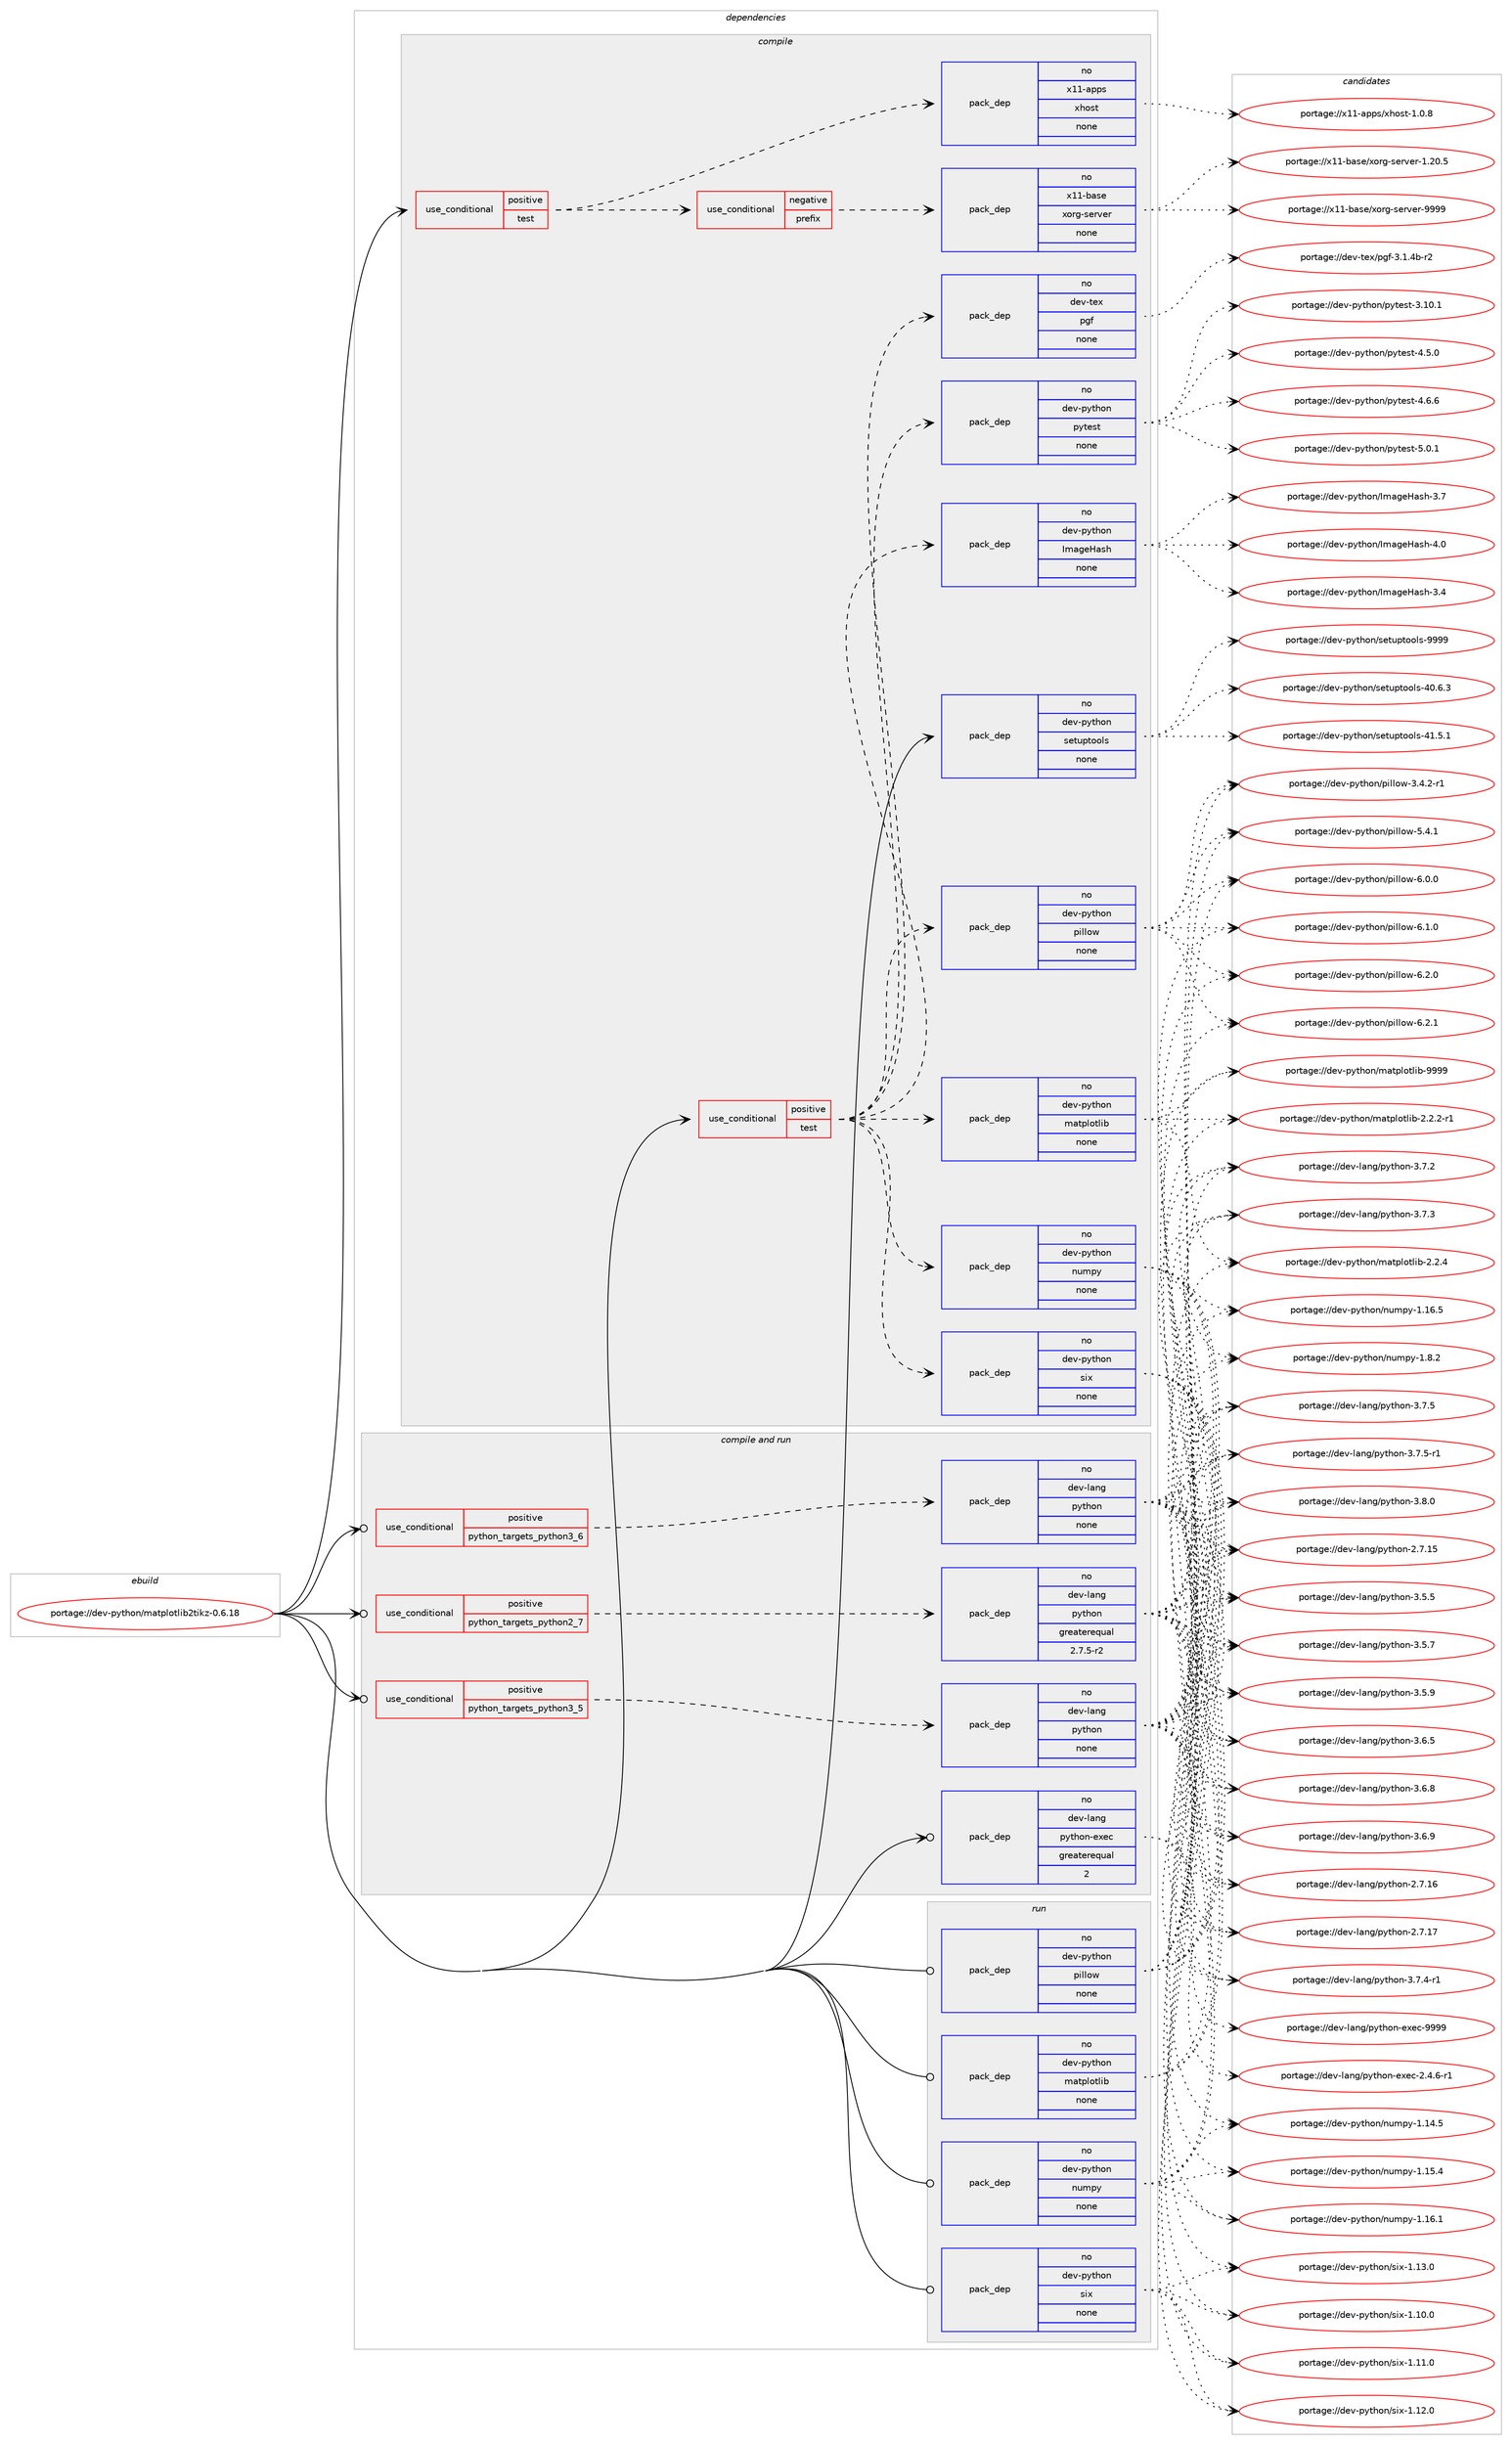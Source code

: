 digraph prolog {

# *************
# Graph options
# *************

newrank=true;
concentrate=true;
compound=true;
graph [rankdir=LR,fontname=Helvetica,fontsize=10,ranksep=1.5];#, ranksep=2.5, nodesep=0.2];
edge  [arrowhead=vee];
node  [fontname=Helvetica,fontsize=10];

# **********
# The ebuild
# **********

subgraph cluster_leftcol {
color=gray;
rank=same;
label=<<i>ebuild</i>>;
id [label="portage://dev-python/matplotlib2tikz-0.6.18", color=red, width=4, href="../dev-python/matplotlib2tikz-0.6.18.svg"];
}

# ****************
# The dependencies
# ****************

subgraph cluster_midcol {
color=gray;
label=<<i>dependencies</i>>;
subgraph cluster_compile {
fillcolor="#eeeeee";
style=filled;
label=<<i>compile</i>>;
subgraph cond31677 {
dependency149177 [label=<<TABLE BORDER="0" CELLBORDER="1" CELLSPACING="0" CELLPADDING="4"><TR><TD ROWSPAN="3" CELLPADDING="10">use_conditional</TD></TR><TR><TD>positive</TD></TR><TR><TD>test</TD></TR></TABLE>>, shape=none, color=red];
subgraph cond31678 {
dependency149178 [label=<<TABLE BORDER="0" CELLBORDER="1" CELLSPACING="0" CELLPADDING="4"><TR><TD ROWSPAN="3" CELLPADDING="10">use_conditional</TD></TR><TR><TD>negative</TD></TR><TR><TD>prefix</TD></TR></TABLE>>, shape=none, color=red];
subgraph pack114174 {
dependency149179 [label=<<TABLE BORDER="0" CELLBORDER="1" CELLSPACING="0" CELLPADDING="4" WIDTH="220"><TR><TD ROWSPAN="6" CELLPADDING="30">pack_dep</TD></TR><TR><TD WIDTH="110">no</TD></TR><TR><TD>x11-base</TD></TR><TR><TD>xorg-server</TD></TR><TR><TD>none</TD></TR><TR><TD></TD></TR></TABLE>>, shape=none, color=blue];
}
dependency149178:e -> dependency149179:w [weight=20,style="dashed",arrowhead="vee"];
}
dependency149177:e -> dependency149178:w [weight=20,style="dashed",arrowhead="vee"];
subgraph pack114175 {
dependency149180 [label=<<TABLE BORDER="0" CELLBORDER="1" CELLSPACING="0" CELLPADDING="4" WIDTH="220"><TR><TD ROWSPAN="6" CELLPADDING="30">pack_dep</TD></TR><TR><TD WIDTH="110">no</TD></TR><TR><TD>x11-apps</TD></TR><TR><TD>xhost</TD></TR><TR><TD>none</TD></TR><TR><TD></TD></TR></TABLE>>, shape=none, color=blue];
}
dependency149177:e -> dependency149180:w [weight=20,style="dashed",arrowhead="vee"];
}
id:e -> dependency149177:w [weight=20,style="solid",arrowhead="vee"];
subgraph cond31679 {
dependency149181 [label=<<TABLE BORDER="0" CELLBORDER="1" CELLSPACING="0" CELLPADDING="4"><TR><TD ROWSPAN="3" CELLPADDING="10">use_conditional</TD></TR><TR><TD>positive</TD></TR><TR><TD>test</TD></TR></TABLE>>, shape=none, color=red];
subgraph pack114176 {
dependency149182 [label=<<TABLE BORDER="0" CELLBORDER="1" CELLSPACING="0" CELLPADDING="4" WIDTH="220"><TR><TD ROWSPAN="6" CELLPADDING="30">pack_dep</TD></TR><TR><TD WIDTH="110">no</TD></TR><TR><TD>dev-python</TD></TR><TR><TD>matplotlib</TD></TR><TR><TD>none</TD></TR><TR><TD></TD></TR></TABLE>>, shape=none, color=blue];
}
dependency149181:e -> dependency149182:w [weight=20,style="dashed",arrowhead="vee"];
subgraph pack114177 {
dependency149183 [label=<<TABLE BORDER="0" CELLBORDER="1" CELLSPACING="0" CELLPADDING="4" WIDTH="220"><TR><TD ROWSPAN="6" CELLPADDING="30">pack_dep</TD></TR><TR><TD WIDTH="110">no</TD></TR><TR><TD>dev-python</TD></TR><TR><TD>numpy</TD></TR><TR><TD>none</TD></TR><TR><TD></TD></TR></TABLE>>, shape=none, color=blue];
}
dependency149181:e -> dependency149183:w [weight=20,style="dashed",arrowhead="vee"];
subgraph pack114178 {
dependency149184 [label=<<TABLE BORDER="0" CELLBORDER="1" CELLSPACING="0" CELLPADDING="4" WIDTH="220"><TR><TD ROWSPAN="6" CELLPADDING="30">pack_dep</TD></TR><TR><TD WIDTH="110">no</TD></TR><TR><TD>dev-python</TD></TR><TR><TD>pillow</TD></TR><TR><TD>none</TD></TR><TR><TD></TD></TR></TABLE>>, shape=none, color=blue];
}
dependency149181:e -> dependency149184:w [weight=20,style="dashed",arrowhead="vee"];
subgraph pack114179 {
dependency149185 [label=<<TABLE BORDER="0" CELLBORDER="1" CELLSPACING="0" CELLPADDING="4" WIDTH="220"><TR><TD ROWSPAN="6" CELLPADDING="30">pack_dep</TD></TR><TR><TD WIDTH="110">no</TD></TR><TR><TD>dev-python</TD></TR><TR><TD>six</TD></TR><TR><TD>none</TD></TR><TR><TD></TD></TR></TABLE>>, shape=none, color=blue];
}
dependency149181:e -> dependency149185:w [weight=20,style="dashed",arrowhead="vee"];
subgraph pack114180 {
dependency149186 [label=<<TABLE BORDER="0" CELLBORDER="1" CELLSPACING="0" CELLPADDING="4" WIDTH="220"><TR><TD ROWSPAN="6" CELLPADDING="30">pack_dep</TD></TR><TR><TD WIDTH="110">no</TD></TR><TR><TD>dev-python</TD></TR><TR><TD>ImageHash</TD></TR><TR><TD>none</TD></TR><TR><TD></TD></TR></TABLE>>, shape=none, color=blue];
}
dependency149181:e -> dependency149186:w [weight=20,style="dashed",arrowhead="vee"];
subgraph pack114181 {
dependency149187 [label=<<TABLE BORDER="0" CELLBORDER="1" CELLSPACING="0" CELLPADDING="4" WIDTH="220"><TR><TD ROWSPAN="6" CELLPADDING="30">pack_dep</TD></TR><TR><TD WIDTH="110">no</TD></TR><TR><TD>dev-python</TD></TR><TR><TD>pytest</TD></TR><TR><TD>none</TD></TR><TR><TD></TD></TR></TABLE>>, shape=none, color=blue];
}
dependency149181:e -> dependency149187:w [weight=20,style="dashed",arrowhead="vee"];
subgraph pack114182 {
dependency149188 [label=<<TABLE BORDER="0" CELLBORDER="1" CELLSPACING="0" CELLPADDING="4" WIDTH="220"><TR><TD ROWSPAN="6" CELLPADDING="30">pack_dep</TD></TR><TR><TD WIDTH="110">no</TD></TR><TR><TD>dev-tex</TD></TR><TR><TD>pgf</TD></TR><TR><TD>none</TD></TR><TR><TD></TD></TR></TABLE>>, shape=none, color=blue];
}
dependency149181:e -> dependency149188:w [weight=20,style="dashed",arrowhead="vee"];
}
id:e -> dependency149181:w [weight=20,style="solid",arrowhead="vee"];
subgraph pack114183 {
dependency149189 [label=<<TABLE BORDER="0" CELLBORDER="1" CELLSPACING="0" CELLPADDING="4" WIDTH="220"><TR><TD ROWSPAN="6" CELLPADDING="30">pack_dep</TD></TR><TR><TD WIDTH="110">no</TD></TR><TR><TD>dev-python</TD></TR><TR><TD>setuptools</TD></TR><TR><TD>none</TD></TR><TR><TD></TD></TR></TABLE>>, shape=none, color=blue];
}
id:e -> dependency149189:w [weight=20,style="solid",arrowhead="vee"];
}
subgraph cluster_compileandrun {
fillcolor="#eeeeee";
style=filled;
label=<<i>compile and run</i>>;
subgraph cond31680 {
dependency149190 [label=<<TABLE BORDER="0" CELLBORDER="1" CELLSPACING="0" CELLPADDING="4"><TR><TD ROWSPAN="3" CELLPADDING="10">use_conditional</TD></TR><TR><TD>positive</TD></TR><TR><TD>python_targets_python2_7</TD></TR></TABLE>>, shape=none, color=red];
subgraph pack114184 {
dependency149191 [label=<<TABLE BORDER="0" CELLBORDER="1" CELLSPACING="0" CELLPADDING="4" WIDTH="220"><TR><TD ROWSPAN="6" CELLPADDING="30">pack_dep</TD></TR><TR><TD WIDTH="110">no</TD></TR><TR><TD>dev-lang</TD></TR><TR><TD>python</TD></TR><TR><TD>greaterequal</TD></TR><TR><TD>2.7.5-r2</TD></TR></TABLE>>, shape=none, color=blue];
}
dependency149190:e -> dependency149191:w [weight=20,style="dashed",arrowhead="vee"];
}
id:e -> dependency149190:w [weight=20,style="solid",arrowhead="odotvee"];
subgraph cond31681 {
dependency149192 [label=<<TABLE BORDER="0" CELLBORDER="1" CELLSPACING="0" CELLPADDING="4"><TR><TD ROWSPAN="3" CELLPADDING="10">use_conditional</TD></TR><TR><TD>positive</TD></TR><TR><TD>python_targets_python3_5</TD></TR></TABLE>>, shape=none, color=red];
subgraph pack114185 {
dependency149193 [label=<<TABLE BORDER="0" CELLBORDER="1" CELLSPACING="0" CELLPADDING="4" WIDTH="220"><TR><TD ROWSPAN="6" CELLPADDING="30">pack_dep</TD></TR><TR><TD WIDTH="110">no</TD></TR><TR><TD>dev-lang</TD></TR><TR><TD>python</TD></TR><TR><TD>none</TD></TR><TR><TD></TD></TR></TABLE>>, shape=none, color=blue];
}
dependency149192:e -> dependency149193:w [weight=20,style="dashed",arrowhead="vee"];
}
id:e -> dependency149192:w [weight=20,style="solid",arrowhead="odotvee"];
subgraph cond31682 {
dependency149194 [label=<<TABLE BORDER="0" CELLBORDER="1" CELLSPACING="0" CELLPADDING="4"><TR><TD ROWSPAN="3" CELLPADDING="10">use_conditional</TD></TR><TR><TD>positive</TD></TR><TR><TD>python_targets_python3_6</TD></TR></TABLE>>, shape=none, color=red];
subgraph pack114186 {
dependency149195 [label=<<TABLE BORDER="0" CELLBORDER="1" CELLSPACING="0" CELLPADDING="4" WIDTH="220"><TR><TD ROWSPAN="6" CELLPADDING="30">pack_dep</TD></TR><TR><TD WIDTH="110">no</TD></TR><TR><TD>dev-lang</TD></TR><TR><TD>python</TD></TR><TR><TD>none</TD></TR><TR><TD></TD></TR></TABLE>>, shape=none, color=blue];
}
dependency149194:e -> dependency149195:w [weight=20,style="dashed",arrowhead="vee"];
}
id:e -> dependency149194:w [weight=20,style="solid",arrowhead="odotvee"];
subgraph pack114187 {
dependency149196 [label=<<TABLE BORDER="0" CELLBORDER="1" CELLSPACING="0" CELLPADDING="4" WIDTH="220"><TR><TD ROWSPAN="6" CELLPADDING="30">pack_dep</TD></TR><TR><TD WIDTH="110">no</TD></TR><TR><TD>dev-lang</TD></TR><TR><TD>python-exec</TD></TR><TR><TD>greaterequal</TD></TR><TR><TD>2</TD></TR></TABLE>>, shape=none, color=blue];
}
id:e -> dependency149196:w [weight=20,style="solid",arrowhead="odotvee"];
}
subgraph cluster_run {
fillcolor="#eeeeee";
style=filled;
label=<<i>run</i>>;
subgraph pack114188 {
dependency149197 [label=<<TABLE BORDER="0" CELLBORDER="1" CELLSPACING="0" CELLPADDING="4" WIDTH="220"><TR><TD ROWSPAN="6" CELLPADDING="30">pack_dep</TD></TR><TR><TD WIDTH="110">no</TD></TR><TR><TD>dev-python</TD></TR><TR><TD>matplotlib</TD></TR><TR><TD>none</TD></TR><TR><TD></TD></TR></TABLE>>, shape=none, color=blue];
}
id:e -> dependency149197:w [weight=20,style="solid",arrowhead="odot"];
subgraph pack114189 {
dependency149198 [label=<<TABLE BORDER="0" CELLBORDER="1" CELLSPACING="0" CELLPADDING="4" WIDTH="220"><TR><TD ROWSPAN="6" CELLPADDING="30">pack_dep</TD></TR><TR><TD WIDTH="110">no</TD></TR><TR><TD>dev-python</TD></TR><TR><TD>numpy</TD></TR><TR><TD>none</TD></TR><TR><TD></TD></TR></TABLE>>, shape=none, color=blue];
}
id:e -> dependency149198:w [weight=20,style="solid",arrowhead="odot"];
subgraph pack114190 {
dependency149199 [label=<<TABLE BORDER="0" CELLBORDER="1" CELLSPACING="0" CELLPADDING="4" WIDTH="220"><TR><TD ROWSPAN="6" CELLPADDING="30">pack_dep</TD></TR><TR><TD WIDTH="110">no</TD></TR><TR><TD>dev-python</TD></TR><TR><TD>pillow</TD></TR><TR><TD>none</TD></TR><TR><TD></TD></TR></TABLE>>, shape=none, color=blue];
}
id:e -> dependency149199:w [weight=20,style="solid",arrowhead="odot"];
subgraph pack114191 {
dependency149200 [label=<<TABLE BORDER="0" CELLBORDER="1" CELLSPACING="0" CELLPADDING="4" WIDTH="220"><TR><TD ROWSPAN="6" CELLPADDING="30">pack_dep</TD></TR><TR><TD WIDTH="110">no</TD></TR><TR><TD>dev-python</TD></TR><TR><TD>six</TD></TR><TR><TD>none</TD></TR><TR><TD></TD></TR></TABLE>>, shape=none, color=blue];
}
id:e -> dependency149200:w [weight=20,style="solid",arrowhead="odot"];
}
}

# **************
# The candidates
# **************

subgraph cluster_choices {
rank=same;
color=gray;
label=<<i>candidates</i>>;

subgraph choice114174 {
color=black;
nodesep=1;
choiceportage1204949459897115101471201111141034511510111411810111445494650484653 [label="portage://x11-base/xorg-server-1.20.5", color=red, width=4,href="../x11-base/xorg-server-1.20.5.svg"];
choiceportage120494945989711510147120111114103451151011141181011144557575757 [label="portage://x11-base/xorg-server-9999", color=red, width=4,href="../x11-base/xorg-server-9999.svg"];
dependency149179:e -> choiceportage1204949459897115101471201111141034511510111411810111445494650484653:w [style=dotted,weight="100"];
dependency149179:e -> choiceportage120494945989711510147120111114103451151011141181011144557575757:w [style=dotted,weight="100"];
}
subgraph choice114175 {
color=black;
nodesep=1;
choiceportage1204949459711211211547120104111115116454946484656 [label="portage://x11-apps/xhost-1.0.8", color=red, width=4,href="../x11-apps/xhost-1.0.8.svg"];
dependency149180:e -> choiceportage1204949459711211211547120104111115116454946484656:w [style=dotted,weight="100"];
}
subgraph choice114176 {
color=black;
nodesep=1;
choiceportage100101118451121211161041111104710997116112108111116108105984550465046504511449 [label="portage://dev-python/matplotlib-2.2.2-r1", color=red, width=4,href="../dev-python/matplotlib-2.2.2-r1.svg"];
choiceportage10010111845112121116104111110471099711611210811111610810598455046504652 [label="portage://dev-python/matplotlib-2.2.4", color=red, width=4,href="../dev-python/matplotlib-2.2.4.svg"];
choiceportage100101118451121211161041111104710997116112108111116108105984557575757 [label="portage://dev-python/matplotlib-9999", color=red, width=4,href="../dev-python/matplotlib-9999.svg"];
dependency149182:e -> choiceportage100101118451121211161041111104710997116112108111116108105984550465046504511449:w [style=dotted,weight="100"];
dependency149182:e -> choiceportage10010111845112121116104111110471099711611210811111610810598455046504652:w [style=dotted,weight="100"];
dependency149182:e -> choiceportage100101118451121211161041111104710997116112108111116108105984557575757:w [style=dotted,weight="100"];
}
subgraph choice114177 {
color=black;
nodesep=1;
choiceportage100101118451121211161041111104711011710911212145494649524653 [label="portage://dev-python/numpy-1.14.5", color=red, width=4,href="../dev-python/numpy-1.14.5.svg"];
choiceportage100101118451121211161041111104711011710911212145494649534652 [label="portage://dev-python/numpy-1.15.4", color=red, width=4,href="../dev-python/numpy-1.15.4.svg"];
choiceportage100101118451121211161041111104711011710911212145494649544649 [label="portage://dev-python/numpy-1.16.1", color=red, width=4,href="../dev-python/numpy-1.16.1.svg"];
choiceportage100101118451121211161041111104711011710911212145494649544653 [label="portage://dev-python/numpy-1.16.5", color=red, width=4,href="../dev-python/numpy-1.16.5.svg"];
choiceportage1001011184511212111610411111047110117109112121454946564650 [label="portage://dev-python/numpy-1.8.2", color=red, width=4,href="../dev-python/numpy-1.8.2.svg"];
dependency149183:e -> choiceportage100101118451121211161041111104711011710911212145494649524653:w [style=dotted,weight="100"];
dependency149183:e -> choiceportage100101118451121211161041111104711011710911212145494649534652:w [style=dotted,weight="100"];
dependency149183:e -> choiceportage100101118451121211161041111104711011710911212145494649544649:w [style=dotted,weight="100"];
dependency149183:e -> choiceportage100101118451121211161041111104711011710911212145494649544653:w [style=dotted,weight="100"];
dependency149183:e -> choiceportage1001011184511212111610411111047110117109112121454946564650:w [style=dotted,weight="100"];
}
subgraph choice114178 {
color=black;
nodesep=1;
choiceportage10010111845112121116104111110471121051081081111194551465246504511449 [label="portage://dev-python/pillow-3.4.2-r1", color=red, width=4,href="../dev-python/pillow-3.4.2-r1.svg"];
choiceportage1001011184511212111610411111047112105108108111119455346524649 [label="portage://dev-python/pillow-5.4.1", color=red, width=4,href="../dev-python/pillow-5.4.1.svg"];
choiceportage1001011184511212111610411111047112105108108111119455446484648 [label="portage://dev-python/pillow-6.0.0", color=red, width=4,href="../dev-python/pillow-6.0.0.svg"];
choiceportage1001011184511212111610411111047112105108108111119455446494648 [label="portage://dev-python/pillow-6.1.0", color=red, width=4,href="../dev-python/pillow-6.1.0.svg"];
choiceportage1001011184511212111610411111047112105108108111119455446504648 [label="portage://dev-python/pillow-6.2.0", color=red, width=4,href="../dev-python/pillow-6.2.0.svg"];
choiceportage1001011184511212111610411111047112105108108111119455446504649 [label="portage://dev-python/pillow-6.2.1", color=red, width=4,href="../dev-python/pillow-6.2.1.svg"];
dependency149184:e -> choiceportage10010111845112121116104111110471121051081081111194551465246504511449:w [style=dotted,weight="100"];
dependency149184:e -> choiceportage1001011184511212111610411111047112105108108111119455346524649:w [style=dotted,weight="100"];
dependency149184:e -> choiceportage1001011184511212111610411111047112105108108111119455446484648:w [style=dotted,weight="100"];
dependency149184:e -> choiceportage1001011184511212111610411111047112105108108111119455446494648:w [style=dotted,weight="100"];
dependency149184:e -> choiceportage1001011184511212111610411111047112105108108111119455446504648:w [style=dotted,weight="100"];
dependency149184:e -> choiceportage1001011184511212111610411111047112105108108111119455446504649:w [style=dotted,weight="100"];
}
subgraph choice114179 {
color=black;
nodesep=1;
choiceportage100101118451121211161041111104711510512045494649484648 [label="portage://dev-python/six-1.10.0", color=red, width=4,href="../dev-python/six-1.10.0.svg"];
choiceportage100101118451121211161041111104711510512045494649494648 [label="portage://dev-python/six-1.11.0", color=red, width=4,href="../dev-python/six-1.11.0.svg"];
choiceportage100101118451121211161041111104711510512045494649504648 [label="portage://dev-python/six-1.12.0", color=red, width=4,href="../dev-python/six-1.12.0.svg"];
choiceportage100101118451121211161041111104711510512045494649514648 [label="portage://dev-python/six-1.13.0", color=red, width=4,href="../dev-python/six-1.13.0.svg"];
dependency149185:e -> choiceportage100101118451121211161041111104711510512045494649484648:w [style=dotted,weight="100"];
dependency149185:e -> choiceportage100101118451121211161041111104711510512045494649494648:w [style=dotted,weight="100"];
dependency149185:e -> choiceportage100101118451121211161041111104711510512045494649504648:w [style=dotted,weight="100"];
dependency149185:e -> choiceportage100101118451121211161041111104711510512045494649514648:w [style=dotted,weight="100"];
}
subgraph choice114180 {
color=black;
nodesep=1;
choiceportage10010111845112121116104111110477310997103101729711510445514652 [label="portage://dev-python/ImageHash-3.4", color=red, width=4,href="../dev-python/ImageHash-3.4.svg"];
choiceportage10010111845112121116104111110477310997103101729711510445514655 [label="portage://dev-python/ImageHash-3.7", color=red, width=4,href="../dev-python/ImageHash-3.7.svg"];
choiceportage10010111845112121116104111110477310997103101729711510445524648 [label="portage://dev-python/ImageHash-4.0", color=red, width=4,href="../dev-python/ImageHash-4.0.svg"];
dependency149186:e -> choiceportage10010111845112121116104111110477310997103101729711510445514652:w [style=dotted,weight="100"];
dependency149186:e -> choiceportage10010111845112121116104111110477310997103101729711510445514655:w [style=dotted,weight="100"];
dependency149186:e -> choiceportage10010111845112121116104111110477310997103101729711510445524648:w [style=dotted,weight="100"];
}
subgraph choice114181 {
color=black;
nodesep=1;
choiceportage100101118451121211161041111104711212111610111511645514649484649 [label="portage://dev-python/pytest-3.10.1", color=red, width=4,href="../dev-python/pytest-3.10.1.svg"];
choiceportage1001011184511212111610411111047112121116101115116455246534648 [label="portage://dev-python/pytest-4.5.0", color=red, width=4,href="../dev-python/pytest-4.5.0.svg"];
choiceportage1001011184511212111610411111047112121116101115116455246544654 [label="portage://dev-python/pytest-4.6.6", color=red, width=4,href="../dev-python/pytest-4.6.6.svg"];
choiceportage1001011184511212111610411111047112121116101115116455346484649 [label="portage://dev-python/pytest-5.0.1", color=red, width=4,href="../dev-python/pytest-5.0.1.svg"];
dependency149187:e -> choiceportage100101118451121211161041111104711212111610111511645514649484649:w [style=dotted,weight="100"];
dependency149187:e -> choiceportage1001011184511212111610411111047112121116101115116455246534648:w [style=dotted,weight="100"];
dependency149187:e -> choiceportage1001011184511212111610411111047112121116101115116455246544654:w [style=dotted,weight="100"];
dependency149187:e -> choiceportage1001011184511212111610411111047112121116101115116455346484649:w [style=dotted,weight="100"];
}
subgraph choice114182 {
color=black;
nodesep=1;
choiceportage1001011184511610112047112103102455146494652984511450 [label="portage://dev-tex/pgf-3.1.4b-r2", color=red, width=4,href="../dev-tex/pgf-3.1.4b-r2.svg"];
dependency149188:e -> choiceportage1001011184511610112047112103102455146494652984511450:w [style=dotted,weight="100"];
}
subgraph choice114183 {
color=black;
nodesep=1;
choiceportage100101118451121211161041111104711510111611711211611111110811545524846544651 [label="portage://dev-python/setuptools-40.6.3", color=red, width=4,href="../dev-python/setuptools-40.6.3.svg"];
choiceportage100101118451121211161041111104711510111611711211611111110811545524946534649 [label="portage://dev-python/setuptools-41.5.1", color=red, width=4,href="../dev-python/setuptools-41.5.1.svg"];
choiceportage10010111845112121116104111110471151011161171121161111111081154557575757 [label="portage://dev-python/setuptools-9999", color=red, width=4,href="../dev-python/setuptools-9999.svg"];
dependency149189:e -> choiceportage100101118451121211161041111104711510111611711211611111110811545524846544651:w [style=dotted,weight="100"];
dependency149189:e -> choiceportage100101118451121211161041111104711510111611711211611111110811545524946534649:w [style=dotted,weight="100"];
dependency149189:e -> choiceportage10010111845112121116104111110471151011161171121161111111081154557575757:w [style=dotted,weight="100"];
}
subgraph choice114184 {
color=black;
nodesep=1;
choiceportage10010111845108971101034711212111610411111045504655464953 [label="portage://dev-lang/python-2.7.15", color=red, width=4,href="../dev-lang/python-2.7.15.svg"];
choiceportage10010111845108971101034711212111610411111045504655464954 [label="portage://dev-lang/python-2.7.16", color=red, width=4,href="../dev-lang/python-2.7.16.svg"];
choiceportage10010111845108971101034711212111610411111045504655464955 [label="portage://dev-lang/python-2.7.17", color=red, width=4,href="../dev-lang/python-2.7.17.svg"];
choiceportage100101118451089711010347112121116104111110455146534653 [label="portage://dev-lang/python-3.5.5", color=red, width=4,href="../dev-lang/python-3.5.5.svg"];
choiceportage100101118451089711010347112121116104111110455146534655 [label="portage://dev-lang/python-3.5.7", color=red, width=4,href="../dev-lang/python-3.5.7.svg"];
choiceportage100101118451089711010347112121116104111110455146534657 [label="portage://dev-lang/python-3.5.9", color=red, width=4,href="../dev-lang/python-3.5.9.svg"];
choiceportage100101118451089711010347112121116104111110455146544653 [label="portage://dev-lang/python-3.6.5", color=red, width=4,href="../dev-lang/python-3.6.5.svg"];
choiceportage100101118451089711010347112121116104111110455146544656 [label="portage://dev-lang/python-3.6.8", color=red, width=4,href="../dev-lang/python-3.6.8.svg"];
choiceportage100101118451089711010347112121116104111110455146544657 [label="portage://dev-lang/python-3.6.9", color=red, width=4,href="../dev-lang/python-3.6.9.svg"];
choiceportage100101118451089711010347112121116104111110455146554650 [label="portage://dev-lang/python-3.7.2", color=red, width=4,href="../dev-lang/python-3.7.2.svg"];
choiceportage100101118451089711010347112121116104111110455146554651 [label="portage://dev-lang/python-3.7.3", color=red, width=4,href="../dev-lang/python-3.7.3.svg"];
choiceportage1001011184510897110103471121211161041111104551465546524511449 [label="portage://dev-lang/python-3.7.4-r1", color=red, width=4,href="../dev-lang/python-3.7.4-r1.svg"];
choiceportage100101118451089711010347112121116104111110455146554653 [label="portage://dev-lang/python-3.7.5", color=red, width=4,href="../dev-lang/python-3.7.5.svg"];
choiceportage1001011184510897110103471121211161041111104551465546534511449 [label="portage://dev-lang/python-3.7.5-r1", color=red, width=4,href="../dev-lang/python-3.7.5-r1.svg"];
choiceportage100101118451089711010347112121116104111110455146564648 [label="portage://dev-lang/python-3.8.0", color=red, width=4,href="../dev-lang/python-3.8.0.svg"];
dependency149191:e -> choiceportage10010111845108971101034711212111610411111045504655464953:w [style=dotted,weight="100"];
dependency149191:e -> choiceportage10010111845108971101034711212111610411111045504655464954:w [style=dotted,weight="100"];
dependency149191:e -> choiceportage10010111845108971101034711212111610411111045504655464955:w [style=dotted,weight="100"];
dependency149191:e -> choiceportage100101118451089711010347112121116104111110455146534653:w [style=dotted,weight="100"];
dependency149191:e -> choiceportage100101118451089711010347112121116104111110455146534655:w [style=dotted,weight="100"];
dependency149191:e -> choiceportage100101118451089711010347112121116104111110455146534657:w [style=dotted,weight="100"];
dependency149191:e -> choiceportage100101118451089711010347112121116104111110455146544653:w [style=dotted,weight="100"];
dependency149191:e -> choiceportage100101118451089711010347112121116104111110455146544656:w [style=dotted,weight="100"];
dependency149191:e -> choiceportage100101118451089711010347112121116104111110455146544657:w [style=dotted,weight="100"];
dependency149191:e -> choiceportage100101118451089711010347112121116104111110455146554650:w [style=dotted,weight="100"];
dependency149191:e -> choiceportage100101118451089711010347112121116104111110455146554651:w [style=dotted,weight="100"];
dependency149191:e -> choiceportage1001011184510897110103471121211161041111104551465546524511449:w [style=dotted,weight="100"];
dependency149191:e -> choiceportage100101118451089711010347112121116104111110455146554653:w [style=dotted,weight="100"];
dependency149191:e -> choiceportage1001011184510897110103471121211161041111104551465546534511449:w [style=dotted,weight="100"];
dependency149191:e -> choiceportage100101118451089711010347112121116104111110455146564648:w [style=dotted,weight="100"];
}
subgraph choice114185 {
color=black;
nodesep=1;
choiceportage10010111845108971101034711212111610411111045504655464953 [label="portage://dev-lang/python-2.7.15", color=red, width=4,href="../dev-lang/python-2.7.15.svg"];
choiceportage10010111845108971101034711212111610411111045504655464954 [label="portage://dev-lang/python-2.7.16", color=red, width=4,href="../dev-lang/python-2.7.16.svg"];
choiceportage10010111845108971101034711212111610411111045504655464955 [label="portage://dev-lang/python-2.7.17", color=red, width=4,href="../dev-lang/python-2.7.17.svg"];
choiceportage100101118451089711010347112121116104111110455146534653 [label="portage://dev-lang/python-3.5.5", color=red, width=4,href="../dev-lang/python-3.5.5.svg"];
choiceportage100101118451089711010347112121116104111110455146534655 [label="portage://dev-lang/python-3.5.7", color=red, width=4,href="../dev-lang/python-3.5.7.svg"];
choiceportage100101118451089711010347112121116104111110455146534657 [label="portage://dev-lang/python-3.5.9", color=red, width=4,href="../dev-lang/python-3.5.9.svg"];
choiceportage100101118451089711010347112121116104111110455146544653 [label="portage://dev-lang/python-3.6.5", color=red, width=4,href="../dev-lang/python-3.6.5.svg"];
choiceportage100101118451089711010347112121116104111110455146544656 [label="portage://dev-lang/python-3.6.8", color=red, width=4,href="../dev-lang/python-3.6.8.svg"];
choiceportage100101118451089711010347112121116104111110455146544657 [label="portage://dev-lang/python-3.6.9", color=red, width=4,href="../dev-lang/python-3.6.9.svg"];
choiceportage100101118451089711010347112121116104111110455146554650 [label="portage://dev-lang/python-3.7.2", color=red, width=4,href="../dev-lang/python-3.7.2.svg"];
choiceportage100101118451089711010347112121116104111110455146554651 [label="portage://dev-lang/python-3.7.3", color=red, width=4,href="../dev-lang/python-3.7.3.svg"];
choiceportage1001011184510897110103471121211161041111104551465546524511449 [label="portage://dev-lang/python-3.7.4-r1", color=red, width=4,href="../dev-lang/python-3.7.4-r1.svg"];
choiceportage100101118451089711010347112121116104111110455146554653 [label="portage://dev-lang/python-3.7.5", color=red, width=4,href="../dev-lang/python-3.7.5.svg"];
choiceportage1001011184510897110103471121211161041111104551465546534511449 [label="portage://dev-lang/python-3.7.5-r1", color=red, width=4,href="../dev-lang/python-3.7.5-r1.svg"];
choiceportage100101118451089711010347112121116104111110455146564648 [label="portage://dev-lang/python-3.8.0", color=red, width=4,href="../dev-lang/python-3.8.0.svg"];
dependency149193:e -> choiceportage10010111845108971101034711212111610411111045504655464953:w [style=dotted,weight="100"];
dependency149193:e -> choiceportage10010111845108971101034711212111610411111045504655464954:w [style=dotted,weight="100"];
dependency149193:e -> choiceportage10010111845108971101034711212111610411111045504655464955:w [style=dotted,weight="100"];
dependency149193:e -> choiceportage100101118451089711010347112121116104111110455146534653:w [style=dotted,weight="100"];
dependency149193:e -> choiceportage100101118451089711010347112121116104111110455146534655:w [style=dotted,weight="100"];
dependency149193:e -> choiceportage100101118451089711010347112121116104111110455146534657:w [style=dotted,weight="100"];
dependency149193:e -> choiceportage100101118451089711010347112121116104111110455146544653:w [style=dotted,weight="100"];
dependency149193:e -> choiceportage100101118451089711010347112121116104111110455146544656:w [style=dotted,weight="100"];
dependency149193:e -> choiceportage100101118451089711010347112121116104111110455146544657:w [style=dotted,weight="100"];
dependency149193:e -> choiceportage100101118451089711010347112121116104111110455146554650:w [style=dotted,weight="100"];
dependency149193:e -> choiceportage100101118451089711010347112121116104111110455146554651:w [style=dotted,weight="100"];
dependency149193:e -> choiceportage1001011184510897110103471121211161041111104551465546524511449:w [style=dotted,weight="100"];
dependency149193:e -> choiceportage100101118451089711010347112121116104111110455146554653:w [style=dotted,weight="100"];
dependency149193:e -> choiceportage1001011184510897110103471121211161041111104551465546534511449:w [style=dotted,weight="100"];
dependency149193:e -> choiceportage100101118451089711010347112121116104111110455146564648:w [style=dotted,weight="100"];
}
subgraph choice114186 {
color=black;
nodesep=1;
choiceportage10010111845108971101034711212111610411111045504655464953 [label="portage://dev-lang/python-2.7.15", color=red, width=4,href="../dev-lang/python-2.7.15.svg"];
choiceportage10010111845108971101034711212111610411111045504655464954 [label="portage://dev-lang/python-2.7.16", color=red, width=4,href="../dev-lang/python-2.7.16.svg"];
choiceportage10010111845108971101034711212111610411111045504655464955 [label="portage://dev-lang/python-2.7.17", color=red, width=4,href="../dev-lang/python-2.7.17.svg"];
choiceportage100101118451089711010347112121116104111110455146534653 [label="portage://dev-lang/python-3.5.5", color=red, width=4,href="../dev-lang/python-3.5.5.svg"];
choiceportage100101118451089711010347112121116104111110455146534655 [label="portage://dev-lang/python-3.5.7", color=red, width=4,href="../dev-lang/python-3.5.7.svg"];
choiceportage100101118451089711010347112121116104111110455146534657 [label="portage://dev-lang/python-3.5.9", color=red, width=4,href="../dev-lang/python-3.5.9.svg"];
choiceportage100101118451089711010347112121116104111110455146544653 [label="portage://dev-lang/python-3.6.5", color=red, width=4,href="../dev-lang/python-3.6.5.svg"];
choiceportage100101118451089711010347112121116104111110455146544656 [label="portage://dev-lang/python-3.6.8", color=red, width=4,href="../dev-lang/python-3.6.8.svg"];
choiceportage100101118451089711010347112121116104111110455146544657 [label="portage://dev-lang/python-3.6.9", color=red, width=4,href="../dev-lang/python-3.6.9.svg"];
choiceportage100101118451089711010347112121116104111110455146554650 [label="portage://dev-lang/python-3.7.2", color=red, width=4,href="../dev-lang/python-3.7.2.svg"];
choiceportage100101118451089711010347112121116104111110455146554651 [label="portage://dev-lang/python-3.7.3", color=red, width=4,href="../dev-lang/python-3.7.3.svg"];
choiceportage1001011184510897110103471121211161041111104551465546524511449 [label="portage://dev-lang/python-3.7.4-r1", color=red, width=4,href="../dev-lang/python-3.7.4-r1.svg"];
choiceportage100101118451089711010347112121116104111110455146554653 [label="portage://dev-lang/python-3.7.5", color=red, width=4,href="../dev-lang/python-3.7.5.svg"];
choiceportage1001011184510897110103471121211161041111104551465546534511449 [label="portage://dev-lang/python-3.7.5-r1", color=red, width=4,href="../dev-lang/python-3.7.5-r1.svg"];
choiceportage100101118451089711010347112121116104111110455146564648 [label="portage://dev-lang/python-3.8.0", color=red, width=4,href="../dev-lang/python-3.8.0.svg"];
dependency149195:e -> choiceportage10010111845108971101034711212111610411111045504655464953:w [style=dotted,weight="100"];
dependency149195:e -> choiceportage10010111845108971101034711212111610411111045504655464954:w [style=dotted,weight="100"];
dependency149195:e -> choiceportage10010111845108971101034711212111610411111045504655464955:w [style=dotted,weight="100"];
dependency149195:e -> choiceportage100101118451089711010347112121116104111110455146534653:w [style=dotted,weight="100"];
dependency149195:e -> choiceportage100101118451089711010347112121116104111110455146534655:w [style=dotted,weight="100"];
dependency149195:e -> choiceportage100101118451089711010347112121116104111110455146534657:w [style=dotted,weight="100"];
dependency149195:e -> choiceportage100101118451089711010347112121116104111110455146544653:w [style=dotted,weight="100"];
dependency149195:e -> choiceportage100101118451089711010347112121116104111110455146544656:w [style=dotted,weight="100"];
dependency149195:e -> choiceportage100101118451089711010347112121116104111110455146544657:w [style=dotted,weight="100"];
dependency149195:e -> choiceportage100101118451089711010347112121116104111110455146554650:w [style=dotted,weight="100"];
dependency149195:e -> choiceportage100101118451089711010347112121116104111110455146554651:w [style=dotted,weight="100"];
dependency149195:e -> choiceportage1001011184510897110103471121211161041111104551465546524511449:w [style=dotted,weight="100"];
dependency149195:e -> choiceportage100101118451089711010347112121116104111110455146554653:w [style=dotted,weight="100"];
dependency149195:e -> choiceportage1001011184510897110103471121211161041111104551465546534511449:w [style=dotted,weight="100"];
dependency149195:e -> choiceportage100101118451089711010347112121116104111110455146564648:w [style=dotted,weight="100"];
}
subgraph choice114187 {
color=black;
nodesep=1;
choiceportage10010111845108971101034711212111610411111045101120101994550465246544511449 [label="portage://dev-lang/python-exec-2.4.6-r1", color=red, width=4,href="../dev-lang/python-exec-2.4.6-r1.svg"];
choiceportage10010111845108971101034711212111610411111045101120101994557575757 [label="portage://dev-lang/python-exec-9999", color=red, width=4,href="../dev-lang/python-exec-9999.svg"];
dependency149196:e -> choiceportage10010111845108971101034711212111610411111045101120101994550465246544511449:w [style=dotted,weight="100"];
dependency149196:e -> choiceportage10010111845108971101034711212111610411111045101120101994557575757:w [style=dotted,weight="100"];
}
subgraph choice114188 {
color=black;
nodesep=1;
choiceportage100101118451121211161041111104710997116112108111116108105984550465046504511449 [label="portage://dev-python/matplotlib-2.2.2-r1", color=red, width=4,href="../dev-python/matplotlib-2.2.2-r1.svg"];
choiceportage10010111845112121116104111110471099711611210811111610810598455046504652 [label="portage://dev-python/matplotlib-2.2.4", color=red, width=4,href="../dev-python/matplotlib-2.2.4.svg"];
choiceportage100101118451121211161041111104710997116112108111116108105984557575757 [label="portage://dev-python/matplotlib-9999", color=red, width=4,href="../dev-python/matplotlib-9999.svg"];
dependency149197:e -> choiceportage100101118451121211161041111104710997116112108111116108105984550465046504511449:w [style=dotted,weight="100"];
dependency149197:e -> choiceportage10010111845112121116104111110471099711611210811111610810598455046504652:w [style=dotted,weight="100"];
dependency149197:e -> choiceportage100101118451121211161041111104710997116112108111116108105984557575757:w [style=dotted,weight="100"];
}
subgraph choice114189 {
color=black;
nodesep=1;
choiceportage100101118451121211161041111104711011710911212145494649524653 [label="portage://dev-python/numpy-1.14.5", color=red, width=4,href="../dev-python/numpy-1.14.5.svg"];
choiceportage100101118451121211161041111104711011710911212145494649534652 [label="portage://dev-python/numpy-1.15.4", color=red, width=4,href="../dev-python/numpy-1.15.4.svg"];
choiceportage100101118451121211161041111104711011710911212145494649544649 [label="portage://dev-python/numpy-1.16.1", color=red, width=4,href="../dev-python/numpy-1.16.1.svg"];
choiceportage100101118451121211161041111104711011710911212145494649544653 [label="portage://dev-python/numpy-1.16.5", color=red, width=4,href="../dev-python/numpy-1.16.5.svg"];
choiceportage1001011184511212111610411111047110117109112121454946564650 [label="portage://dev-python/numpy-1.8.2", color=red, width=4,href="../dev-python/numpy-1.8.2.svg"];
dependency149198:e -> choiceportage100101118451121211161041111104711011710911212145494649524653:w [style=dotted,weight="100"];
dependency149198:e -> choiceportage100101118451121211161041111104711011710911212145494649534652:w [style=dotted,weight="100"];
dependency149198:e -> choiceportage100101118451121211161041111104711011710911212145494649544649:w [style=dotted,weight="100"];
dependency149198:e -> choiceportage100101118451121211161041111104711011710911212145494649544653:w [style=dotted,weight="100"];
dependency149198:e -> choiceportage1001011184511212111610411111047110117109112121454946564650:w [style=dotted,weight="100"];
}
subgraph choice114190 {
color=black;
nodesep=1;
choiceportage10010111845112121116104111110471121051081081111194551465246504511449 [label="portage://dev-python/pillow-3.4.2-r1", color=red, width=4,href="../dev-python/pillow-3.4.2-r1.svg"];
choiceportage1001011184511212111610411111047112105108108111119455346524649 [label="portage://dev-python/pillow-5.4.1", color=red, width=4,href="../dev-python/pillow-5.4.1.svg"];
choiceportage1001011184511212111610411111047112105108108111119455446484648 [label="portage://dev-python/pillow-6.0.0", color=red, width=4,href="../dev-python/pillow-6.0.0.svg"];
choiceportage1001011184511212111610411111047112105108108111119455446494648 [label="portage://dev-python/pillow-6.1.0", color=red, width=4,href="../dev-python/pillow-6.1.0.svg"];
choiceportage1001011184511212111610411111047112105108108111119455446504648 [label="portage://dev-python/pillow-6.2.0", color=red, width=4,href="../dev-python/pillow-6.2.0.svg"];
choiceportage1001011184511212111610411111047112105108108111119455446504649 [label="portage://dev-python/pillow-6.2.1", color=red, width=4,href="../dev-python/pillow-6.2.1.svg"];
dependency149199:e -> choiceportage10010111845112121116104111110471121051081081111194551465246504511449:w [style=dotted,weight="100"];
dependency149199:e -> choiceportage1001011184511212111610411111047112105108108111119455346524649:w [style=dotted,weight="100"];
dependency149199:e -> choiceportage1001011184511212111610411111047112105108108111119455446484648:w [style=dotted,weight="100"];
dependency149199:e -> choiceportage1001011184511212111610411111047112105108108111119455446494648:w [style=dotted,weight="100"];
dependency149199:e -> choiceportage1001011184511212111610411111047112105108108111119455446504648:w [style=dotted,weight="100"];
dependency149199:e -> choiceportage1001011184511212111610411111047112105108108111119455446504649:w [style=dotted,weight="100"];
}
subgraph choice114191 {
color=black;
nodesep=1;
choiceportage100101118451121211161041111104711510512045494649484648 [label="portage://dev-python/six-1.10.0", color=red, width=4,href="../dev-python/six-1.10.0.svg"];
choiceportage100101118451121211161041111104711510512045494649494648 [label="portage://dev-python/six-1.11.0", color=red, width=4,href="../dev-python/six-1.11.0.svg"];
choiceportage100101118451121211161041111104711510512045494649504648 [label="portage://dev-python/six-1.12.0", color=red, width=4,href="../dev-python/six-1.12.0.svg"];
choiceportage100101118451121211161041111104711510512045494649514648 [label="portage://dev-python/six-1.13.0", color=red, width=4,href="../dev-python/six-1.13.0.svg"];
dependency149200:e -> choiceportage100101118451121211161041111104711510512045494649484648:w [style=dotted,weight="100"];
dependency149200:e -> choiceportage100101118451121211161041111104711510512045494649494648:w [style=dotted,weight="100"];
dependency149200:e -> choiceportage100101118451121211161041111104711510512045494649504648:w [style=dotted,weight="100"];
dependency149200:e -> choiceportage100101118451121211161041111104711510512045494649514648:w [style=dotted,weight="100"];
}
}

}
